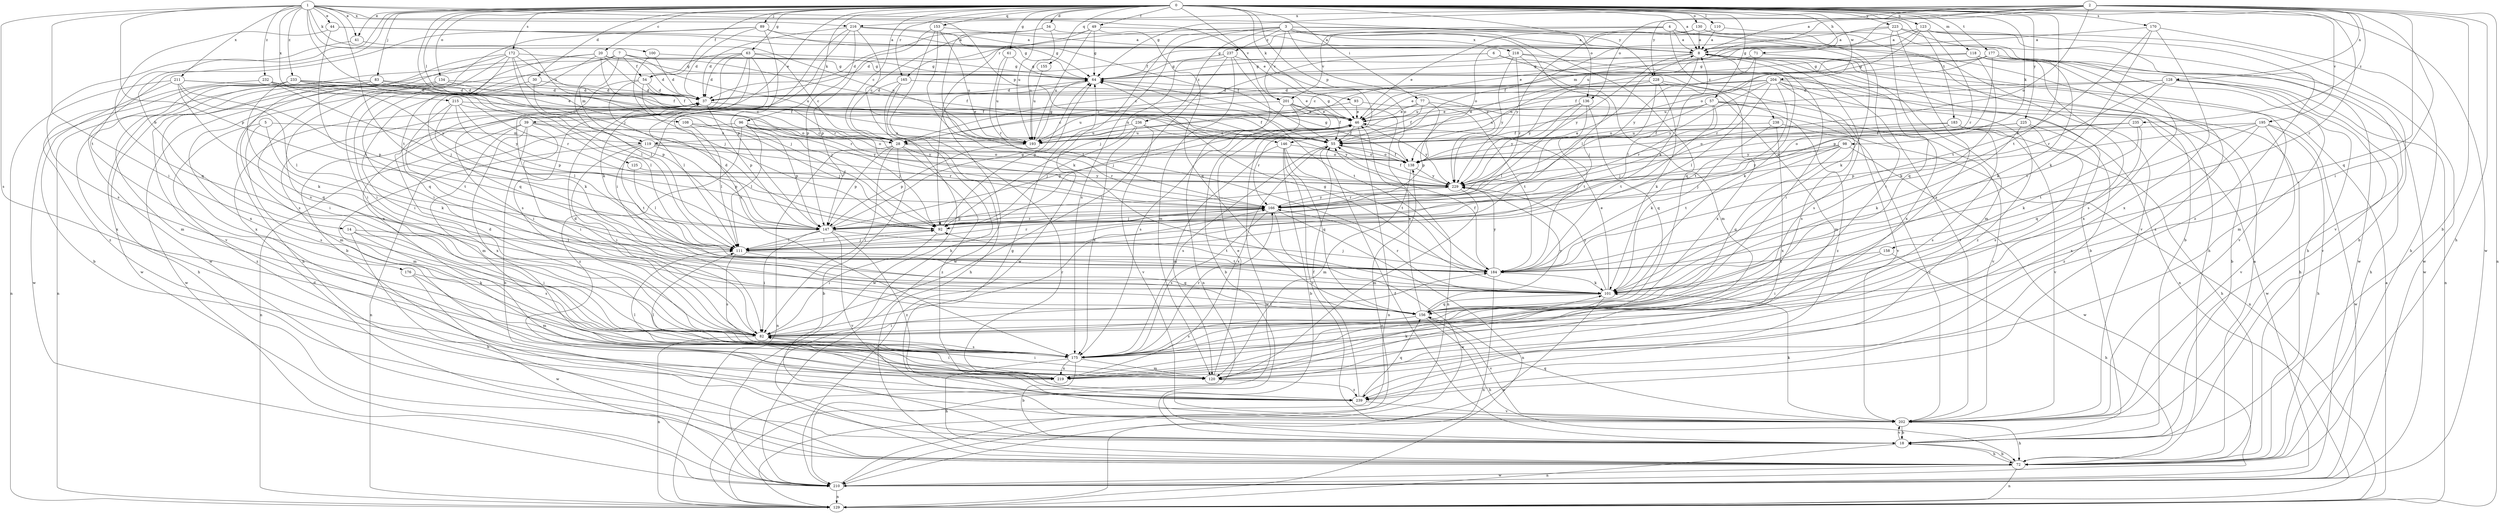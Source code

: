 strict digraph  {
0;
1;
2;
3;
4;
5;
6;
7;
8;
14;
18;
20;
28;
30;
34;
37;
39;
41;
44;
46;
49;
54;
55;
57;
61;
63;
64;
71;
72;
77;
82;
83;
89;
92;
93;
96;
98;
100;
101;
108;
110;
111;
118;
119;
120;
123;
125;
128;
129;
130;
134;
136;
138;
146;
147;
153;
155;
156;
158;
165;
166;
170;
172;
175;
176;
177;
183;
184;
193;
195;
201;
202;
204;
210;
211;
215;
216;
218;
219;
223;
225;
228;
229;
232;
233;
235;
236;
237;
238;
239;
0 -> 8  [label=a];
0 -> 14  [label=b];
0 -> 20  [label=c];
0 -> 28  [label=c];
0 -> 30  [label=d];
0 -> 34  [label=d];
0 -> 39  [label=e];
0 -> 41  [label=e];
0 -> 49  [label=f];
0 -> 54  [label=f];
0 -> 57  [label=g];
0 -> 61  [label=g];
0 -> 63  [label=g];
0 -> 71  [label=h];
0 -> 77  [label=i];
0 -> 83  [label=j];
0 -> 89  [label=j];
0 -> 92  [label=j];
0 -> 93  [label=k];
0 -> 96  [label=k];
0 -> 98  [label=k];
0 -> 108  [label=l];
0 -> 110  [label=l];
0 -> 118  [label=m];
0 -> 123  [label=n];
0 -> 130  [label=o];
0 -> 134  [label=o];
0 -> 146  [label=p];
0 -> 153  [label=q];
0 -> 155  [label=q];
0 -> 158  [label=r];
0 -> 165  [label=r];
0 -> 170  [label=s];
0 -> 172  [label=s];
0 -> 176  [label=t];
0 -> 177  [label=t];
0 -> 183  [label=t];
0 -> 184  [label=t];
0 -> 193  [label=u];
0 -> 195  [label=v];
0 -> 201  [label=v];
0 -> 204  [label=w];
0 -> 210  [label=w];
0 -> 223  [label=y];
0 -> 225  [label=y];
0 -> 228  [label=y];
1 -> 41  [label=e];
1 -> 44  [label=e];
1 -> 46  [label=e];
1 -> 82  [label=i];
1 -> 100  [label=k];
1 -> 125  [label=n];
1 -> 136  [label=o];
1 -> 146  [label=p];
1 -> 147  [label=p];
1 -> 175  [label=s];
1 -> 184  [label=t];
1 -> 193  [label=u];
1 -> 211  [label=x];
1 -> 215  [label=x];
1 -> 216  [label=x];
1 -> 232  [label=z];
1 -> 233  [label=z];
2 -> 8  [label=a];
2 -> 18  [label=b];
2 -> 64  [label=g];
2 -> 72  [label=h];
2 -> 82  [label=i];
2 -> 119  [label=m];
2 -> 128  [label=n];
2 -> 129  [label=n];
2 -> 136  [label=o];
2 -> 138  [label=o];
2 -> 156  [label=q];
2 -> 193  [label=u];
2 -> 216  [label=x];
2 -> 228  [label=y];
2 -> 235  [label=z];
3 -> 18  [label=b];
3 -> 72  [label=h];
3 -> 111  [label=l];
3 -> 156  [label=q];
3 -> 165  [label=r];
3 -> 175  [label=s];
3 -> 201  [label=v];
3 -> 210  [label=w];
3 -> 218  [label=x];
3 -> 229  [label=y];
3 -> 236  [label=z];
3 -> 237  [label=z];
4 -> 8  [label=a];
4 -> 37  [label=d];
4 -> 72  [label=h];
4 -> 101  [label=k];
4 -> 201  [label=v];
4 -> 229  [label=y];
4 -> 238  [label=z];
5 -> 101  [label=k];
5 -> 119  [label=m];
5 -> 175  [label=s];
5 -> 239  [label=z];
6 -> 28  [label=c];
6 -> 54  [label=f];
6 -> 129  [label=n];
6 -> 219  [label=x];
7 -> 54  [label=f];
7 -> 55  [label=f];
7 -> 64  [label=g];
7 -> 82  [label=i];
7 -> 111  [label=l];
7 -> 119  [label=m];
7 -> 193  [label=u];
7 -> 202  [label=v];
8 -> 64  [label=g];
8 -> 82  [label=i];
8 -> 101  [label=k];
8 -> 111  [label=l];
8 -> 120  [label=m];
8 -> 175  [label=s];
8 -> 219  [label=x];
8 -> 229  [label=y];
14 -> 72  [label=h];
14 -> 82  [label=i];
14 -> 111  [label=l];
14 -> 175  [label=s];
18 -> 55  [label=f];
18 -> 72  [label=h];
18 -> 129  [label=n];
18 -> 202  [label=v];
20 -> 37  [label=d];
20 -> 55  [label=f];
20 -> 64  [label=g];
20 -> 82  [label=i];
20 -> 156  [label=q];
20 -> 166  [label=r];
20 -> 210  [label=w];
28 -> 18  [label=b];
28 -> 82  [label=i];
28 -> 129  [label=n];
28 -> 138  [label=o];
28 -> 147  [label=p];
28 -> 166  [label=r];
28 -> 239  [label=z];
30 -> 37  [label=d];
30 -> 82  [label=i];
30 -> 147  [label=p];
34 -> 8  [label=a];
34 -> 37  [label=d];
34 -> 184  [label=t];
34 -> 193  [label=u];
37 -> 46  [label=e];
37 -> 55  [label=f];
37 -> 82  [label=i];
37 -> 120  [label=m];
37 -> 147  [label=p];
39 -> 18  [label=b];
39 -> 82  [label=i];
39 -> 120  [label=m];
39 -> 129  [label=n];
39 -> 193  [label=u];
39 -> 219  [label=x];
39 -> 229  [label=y];
41 -> 175  [label=s];
41 -> 193  [label=u];
44 -> 8  [label=a];
44 -> 64  [label=g];
44 -> 156  [label=q];
44 -> 184  [label=t];
46 -> 55  [label=f];
46 -> 64  [label=g];
46 -> 129  [label=n];
46 -> 147  [label=p];
46 -> 166  [label=r];
46 -> 193  [label=u];
46 -> 210  [label=w];
46 -> 229  [label=y];
49 -> 8  [label=a];
49 -> 28  [label=c];
49 -> 64  [label=g];
49 -> 156  [label=q];
49 -> 193  [label=u];
49 -> 210  [label=w];
54 -> 37  [label=d];
54 -> 55  [label=f];
54 -> 92  [label=j];
54 -> 101  [label=k];
54 -> 111  [label=l];
55 -> 138  [label=o];
55 -> 175  [label=s];
55 -> 219  [label=x];
57 -> 46  [label=e];
57 -> 138  [label=o];
57 -> 166  [label=r];
57 -> 184  [label=t];
57 -> 193  [label=u];
57 -> 202  [label=v];
57 -> 210  [label=w];
57 -> 239  [label=z];
61 -> 64  [label=g];
61 -> 166  [label=r];
61 -> 193  [label=u];
63 -> 18  [label=b];
63 -> 28  [label=c];
63 -> 37  [label=d];
63 -> 64  [label=g];
63 -> 72  [label=h];
63 -> 101  [label=k];
63 -> 175  [label=s];
63 -> 219  [label=x];
64 -> 37  [label=d];
64 -> 92  [label=j];
64 -> 184  [label=t];
71 -> 64  [label=g];
71 -> 166  [label=r];
71 -> 202  [label=v];
71 -> 229  [label=y];
72 -> 8  [label=a];
72 -> 18  [label=b];
72 -> 37  [label=d];
72 -> 129  [label=n];
72 -> 210  [label=w];
77 -> 28  [label=c];
77 -> 46  [label=e];
77 -> 55  [label=f];
77 -> 129  [label=n];
77 -> 147  [label=p];
82 -> 37  [label=d];
82 -> 129  [label=n];
82 -> 166  [label=r];
82 -> 175  [label=s];
82 -> 184  [label=t];
83 -> 28  [label=c];
83 -> 37  [label=d];
83 -> 72  [label=h];
83 -> 111  [label=l];
83 -> 129  [label=n];
83 -> 219  [label=x];
89 -> 8  [label=a];
89 -> 37  [label=d];
89 -> 64  [label=g];
89 -> 147  [label=p];
89 -> 175  [label=s];
89 -> 210  [label=w];
92 -> 64  [label=g];
92 -> 82  [label=i];
92 -> 111  [label=l];
93 -> 46  [label=e];
93 -> 184  [label=t];
93 -> 193  [label=u];
96 -> 28  [label=c];
96 -> 92  [label=j];
96 -> 111  [label=l];
96 -> 129  [label=n];
96 -> 138  [label=o];
96 -> 147  [label=p];
96 -> 229  [label=y];
96 -> 239  [label=z];
98 -> 92  [label=j];
98 -> 138  [label=o];
98 -> 156  [label=q];
98 -> 184  [label=t];
98 -> 210  [label=w];
98 -> 229  [label=y];
100 -> 37  [label=d];
100 -> 64  [label=g];
100 -> 92  [label=j];
101 -> 46  [label=e];
101 -> 64  [label=g];
101 -> 156  [label=q];
101 -> 166  [label=r];
101 -> 210  [label=w];
101 -> 229  [label=y];
108 -> 92  [label=j];
108 -> 111  [label=l];
108 -> 193  [label=u];
110 -> 8  [label=a];
110 -> 138  [label=o];
110 -> 210  [label=w];
111 -> 8  [label=a];
111 -> 92  [label=j];
111 -> 156  [label=q];
111 -> 166  [label=r];
111 -> 175  [label=s];
111 -> 184  [label=t];
118 -> 64  [label=g];
118 -> 101  [label=k];
118 -> 129  [label=n];
118 -> 138  [label=o];
118 -> 175  [label=s];
118 -> 239  [label=z];
119 -> 82  [label=i];
119 -> 120  [label=m];
119 -> 138  [label=o];
119 -> 147  [label=p];
119 -> 166  [label=r];
119 -> 184  [label=t];
120 -> 46  [label=e];
120 -> 82  [label=i];
120 -> 101  [label=k];
120 -> 111  [label=l];
120 -> 239  [label=z];
123 -> 8  [label=a];
123 -> 46  [label=e];
123 -> 138  [label=o];
123 -> 166  [label=r];
123 -> 202  [label=v];
123 -> 210  [label=w];
125 -> 111  [label=l];
125 -> 229  [label=y];
128 -> 37  [label=d];
128 -> 72  [label=h];
128 -> 120  [label=m];
128 -> 166  [label=r];
128 -> 184  [label=t];
128 -> 193  [label=u];
128 -> 202  [label=v];
129 -> 8  [label=a];
130 -> 8  [label=a];
130 -> 46  [label=e];
130 -> 64  [label=g];
130 -> 82  [label=i];
130 -> 202  [label=v];
134 -> 37  [label=d];
134 -> 82  [label=i];
134 -> 166  [label=r];
134 -> 210  [label=w];
136 -> 46  [label=e];
136 -> 111  [label=l];
136 -> 156  [label=q];
136 -> 184  [label=t];
136 -> 229  [label=y];
138 -> 55  [label=f];
138 -> 64  [label=g];
138 -> 120  [label=m];
138 -> 229  [label=y];
146 -> 18  [label=b];
146 -> 120  [label=m];
146 -> 138  [label=o];
146 -> 156  [label=q];
146 -> 184  [label=t];
146 -> 202  [label=v];
147 -> 37  [label=d];
147 -> 64  [label=g];
147 -> 82  [label=i];
147 -> 111  [label=l];
147 -> 166  [label=r];
147 -> 184  [label=t];
147 -> 202  [label=v];
147 -> 239  [label=z];
153 -> 8  [label=a];
153 -> 101  [label=k];
153 -> 147  [label=p];
153 -> 193  [label=u];
153 -> 239  [label=z];
155 -> 193  [label=u];
156 -> 46  [label=e];
156 -> 72  [label=h];
156 -> 82  [label=i];
156 -> 175  [label=s];
156 -> 202  [label=v];
156 -> 229  [label=y];
158 -> 72  [label=h];
158 -> 82  [label=i];
158 -> 184  [label=t];
165 -> 37  [label=d];
165 -> 46  [label=e];
165 -> 72  [label=h];
165 -> 210  [label=w];
166 -> 8  [label=a];
166 -> 92  [label=j];
166 -> 129  [label=n];
166 -> 147  [label=p];
166 -> 175  [label=s];
166 -> 210  [label=w];
166 -> 229  [label=y];
170 -> 8  [label=a];
170 -> 72  [label=h];
170 -> 101  [label=k];
170 -> 184  [label=t];
170 -> 219  [label=x];
172 -> 55  [label=f];
172 -> 64  [label=g];
172 -> 82  [label=i];
172 -> 92  [label=j];
172 -> 111  [label=l];
172 -> 156  [label=q];
172 -> 175  [label=s];
172 -> 219  [label=x];
175 -> 18  [label=b];
175 -> 37  [label=d];
175 -> 72  [label=h];
175 -> 120  [label=m];
175 -> 166  [label=r];
175 -> 219  [label=x];
176 -> 101  [label=k];
176 -> 120  [label=m];
176 -> 210  [label=w];
177 -> 28  [label=c];
177 -> 55  [label=f];
177 -> 64  [label=g];
177 -> 101  [label=k];
177 -> 147  [label=p];
177 -> 210  [label=w];
177 -> 219  [label=x];
183 -> 72  [label=h];
183 -> 92  [label=j];
183 -> 138  [label=o];
183 -> 175  [label=s];
183 -> 193  [label=u];
183 -> 202  [label=v];
184 -> 55  [label=f];
184 -> 92  [label=j];
184 -> 101  [label=k];
184 -> 129  [label=n];
184 -> 229  [label=y];
193 -> 46  [label=e];
193 -> 64  [label=g];
193 -> 147  [label=p];
195 -> 55  [label=f];
195 -> 72  [label=h];
195 -> 147  [label=p];
195 -> 184  [label=t];
195 -> 202  [label=v];
195 -> 210  [label=w];
195 -> 219  [label=x];
201 -> 18  [label=b];
201 -> 46  [label=e];
201 -> 55  [label=f];
201 -> 92  [label=j];
201 -> 129  [label=n];
201 -> 175  [label=s];
201 -> 193  [label=u];
202 -> 18  [label=b];
202 -> 64  [label=g];
202 -> 72  [label=h];
202 -> 101  [label=k];
202 -> 156  [label=q];
204 -> 18  [label=b];
204 -> 28  [label=c];
204 -> 37  [label=d];
204 -> 46  [label=e];
204 -> 72  [label=h];
204 -> 111  [label=l];
204 -> 175  [label=s];
204 -> 184  [label=t];
204 -> 193  [label=u];
204 -> 229  [label=y];
204 -> 239  [label=z];
210 -> 129  [label=n];
210 -> 138  [label=o];
211 -> 18  [label=b];
211 -> 28  [label=c];
211 -> 37  [label=d];
211 -> 111  [label=l];
211 -> 129  [label=n];
211 -> 147  [label=p];
211 -> 156  [label=q];
215 -> 46  [label=e];
215 -> 111  [label=l];
215 -> 138  [label=o];
215 -> 147  [label=p];
215 -> 184  [label=t];
215 -> 229  [label=y];
216 -> 8  [label=a];
216 -> 37  [label=d];
216 -> 55  [label=f];
216 -> 72  [label=h];
216 -> 82  [label=i];
216 -> 147  [label=p];
216 -> 175  [label=s];
218 -> 18  [label=b];
218 -> 64  [label=g];
218 -> 120  [label=m];
218 -> 166  [label=r];
218 -> 202  [label=v];
218 -> 229  [label=y];
219 -> 82  [label=i];
219 -> 111  [label=l];
223 -> 8  [label=a];
223 -> 18  [label=b];
223 -> 55  [label=f];
223 -> 156  [label=q];
223 -> 175  [label=s];
223 -> 239  [label=z];
225 -> 55  [label=f];
225 -> 101  [label=k];
225 -> 138  [label=o];
225 -> 175  [label=s];
225 -> 239  [label=z];
228 -> 37  [label=d];
228 -> 92  [label=j];
228 -> 101  [label=k];
228 -> 120  [label=m];
228 -> 202  [label=v];
228 -> 229  [label=y];
229 -> 55  [label=f];
229 -> 120  [label=m];
229 -> 166  [label=r];
232 -> 37  [label=d];
232 -> 92  [label=j];
232 -> 229  [label=y];
232 -> 239  [label=z];
233 -> 37  [label=d];
233 -> 46  [label=e];
233 -> 55  [label=f];
233 -> 101  [label=k];
233 -> 120  [label=m];
233 -> 166  [label=r];
233 -> 210  [label=w];
233 -> 219  [label=x];
235 -> 55  [label=f];
235 -> 101  [label=k];
235 -> 156  [label=q];
235 -> 229  [label=y];
236 -> 92  [label=j];
236 -> 175  [label=s];
236 -> 193  [label=u];
236 -> 202  [label=v];
236 -> 229  [label=y];
237 -> 64  [label=g];
237 -> 82  [label=i];
237 -> 92  [label=j];
237 -> 120  [label=m];
237 -> 129  [label=n];
237 -> 138  [label=o];
238 -> 55  [label=f];
238 -> 101  [label=k];
238 -> 202  [label=v];
238 -> 219  [label=x];
239 -> 55  [label=f];
239 -> 156  [label=q];
239 -> 202  [label=v];
}
